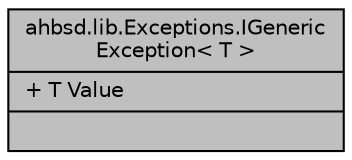 digraph "ahbsd.lib.Exceptions.IGenericException&lt; T &gt;"
{
 // LATEX_PDF_SIZE
  bgcolor="transparent";
  edge [fontname="Helvetica",fontsize="10",labelfontname="Helvetica",labelfontsize="10"];
  node [fontname="Helvetica",fontsize="10",shape=record];
  Node1 [label="{ahbsd.lib.Exceptions.IGeneric\lException\< T \>\n|+ T Value\l|}",height=0.2,width=0.4,color="black", fillcolor="grey75", style="filled", fontcolor="black",tooltip="Interface for generic exceptions."];
}
